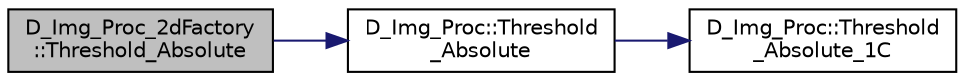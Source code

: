 digraph "D_Img_Proc_2dFactory::Threshold_Absolute"
{
 // LATEX_PDF_SIZE
  edge [fontname="Helvetica",fontsize="10",labelfontname="Helvetica",labelfontsize="10"];
  node [fontname="Helvetica",fontsize="10",shape=record];
  rankdir="LR";
  Node1 [label="D_Img_Proc_2dFactory\l::Threshold_Absolute",height=0.2,width=0.4,color="black", fillcolor="grey75", style="filled", fontcolor="black",tooltip=" "];
  Node1 -> Node2 [color="midnightblue",fontsize="10",style="solid",fontname="Helvetica"];
  Node2 [label="D_Img_Proc::Threshold\l_Absolute",height=0.2,width=0.4,color="black", fillcolor="white", style="filled",URL="$class_d___img___proc.html#aa4539af0260202ad2df51f22b069e5fb",tooltip=" "];
  Node2 -> Node3 [color="midnightblue",fontsize="10",style="solid",fontname="Helvetica"];
  Node3 [label="D_Img_Proc::Threshold\l_Absolute_1C",height=0.2,width=0.4,color="black", fillcolor="white", style="filled",URL="$class_d___img___proc.html#a24e2f06ffe01d53fef4c81f4ca5a22af",tooltip=" "];
}
